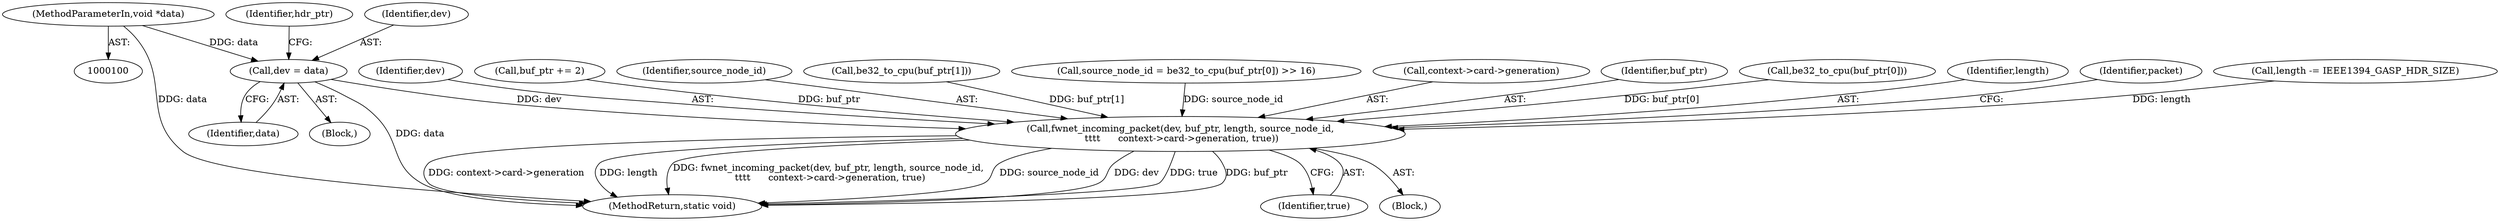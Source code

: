 digraph "0_linux_667121ace9dbafb368618dbabcf07901c962ddac_0@pointer" {
"1000105" [label="(MethodParameterIn,void *data)"];
"1000118" [label="(Call,dev = data)"];
"1000214" [label="(Call,fwnet_incoming_packet(dev, buf_ptr, length, source_node_id,\n \t\t\t\t      context->card->generation, true))"];
"1000215" [label="(Identifier,dev)"];
"1000122" [label="(Identifier,hdr_ptr)"];
"1000105" [label="(MethodParameterIn,void *data)"];
"1000208" [label="(Call,buf_ptr += 2)"];
"1000218" [label="(Identifier,source_node_id)"];
"1000194" [label="(Call,be32_to_cpu(buf_ptr[1]))"];
"1000118" [label="(Call,dev = data)"];
"1000199" [label="(Call,source_node_id = be32_to_cpu(buf_ptr[0]) >> 16)"];
"1000219" [label="(Call,context->card->generation)"];
"1000216" [label="(Identifier,buf_ptr)"];
"1000207" [label="(Block,)"];
"1000202" [label="(Call,be32_to_cpu(buf_ptr[0]))"];
"1000217" [label="(Identifier,length)"];
"1000299" [label="(MethodReturn,static void)"];
"1000227" [label="(Identifier,packet)"];
"1000211" [label="(Call,length -= IEEE1394_GASP_HDR_SIZE)"];
"1000224" [label="(Identifier,true)"];
"1000214" [label="(Call,fwnet_incoming_packet(dev, buf_ptr, length, source_node_id,\n \t\t\t\t      context->card->generation, true))"];
"1000120" [label="(Identifier,data)"];
"1000106" [label="(Block,)"];
"1000119" [label="(Identifier,dev)"];
"1000105" -> "1000100"  [label="AST: "];
"1000105" -> "1000299"  [label="DDG: data"];
"1000105" -> "1000118"  [label="DDG: data"];
"1000118" -> "1000106"  [label="AST: "];
"1000118" -> "1000120"  [label="CFG: "];
"1000119" -> "1000118"  [label="AST: "];
"1000120" -> "1000118"  [label="AST: "];
"1000122" -> "1000118"  [label="CFG: "];
"1000118" -> "1000299"  [label="DDG: data"];
"1000118" -> "1000214"  [label="DDG: dev"];
"1000214" -> "1000207"  [label="AST: "];
"1000214" -> "1000224"  [label="CFG: "];
"1000215" -> "1000214"  [label="AST: "];
"1000216" -> "1000214"  [label="AST: "];
"1000217" -> "1000214"  [label="AST: "];
"1000218" -> "1000214"  [label="AST: "];
"1000219" -> "1000214"  [label="AST: "];
"1000224" -> "1000214"  [label="AST: "];
"1000227" -> "1000214"  [label="CFG: "];
"1000214" -> "1000299"  [label="DDG: buf_ptr"];
"1000214" -> "1000299"  [label="DDG: context->card->generation"];
"1000214" -> "1000299"  [label="DDG: length"];
"1000214" -> "1000299"  [label="DDG: fwnet_incoming_packet(dev, buf_ptr, length, source_node_id,\n \t\t\t\t      context->card->generation, true)"];
"1000214" -> "1000299"  [label="DDG: source_node_id"];
"1000214" -> "1000299"  [label="DDG: dev"];
"1000214" -> "1000299"  [label="DDG: true"];
"1000208" -> "1000214"  [label="DDG: buf_ptr"];
"1000194" -> "1000214"  [label="DDG: buf_ptr[1]"];
"1000202" -> "1000214"  [label="DDG: buf_ptr[0]"];
"1000211" -> "1000214"  [label="DDG: length"];
"1000199" -> "1000214"  [label="DDG: source_node_id"];
}
